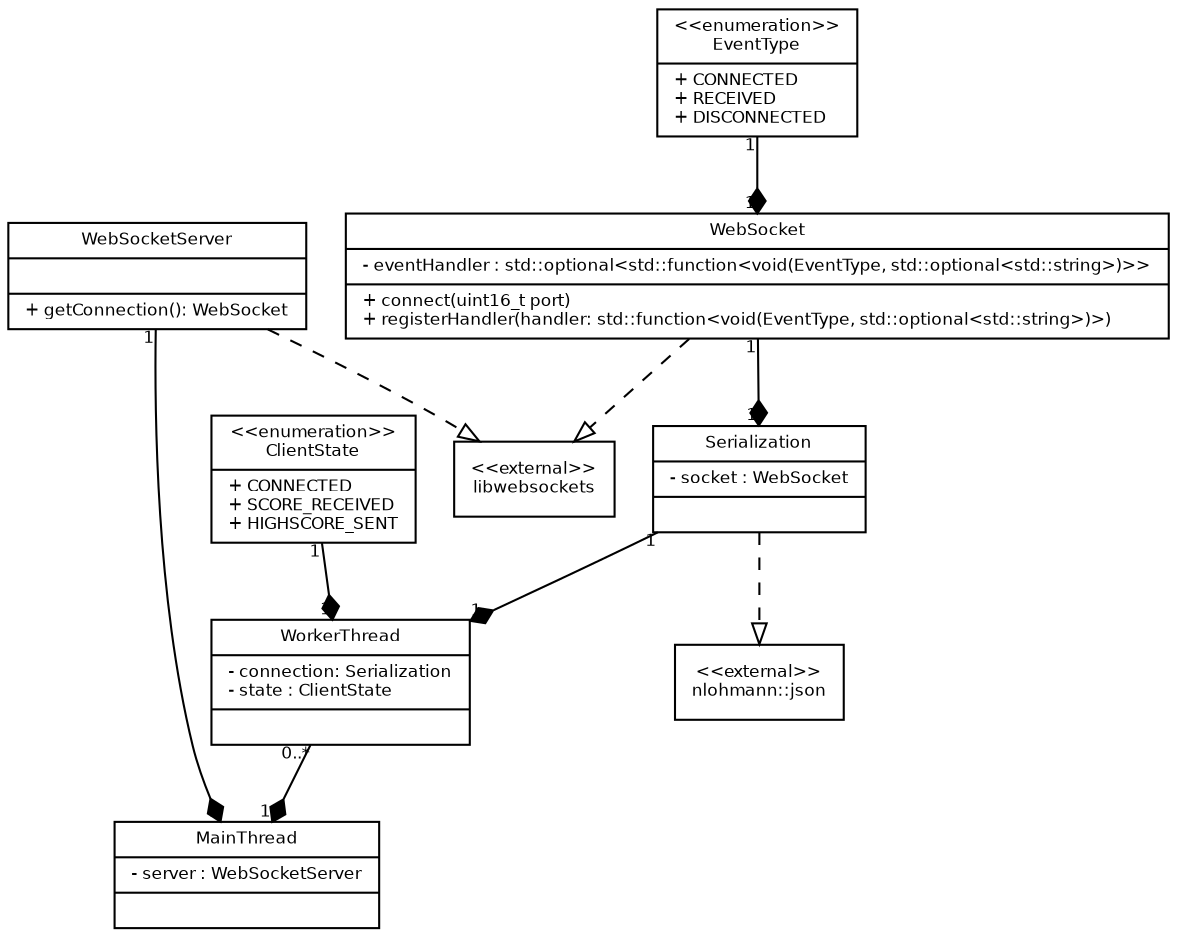 digraph G {
    fontname = "Bitstream Vera Sans"
    fontsize = 8

    node [
        fontname = "Bitstream Vera Sans"
        fontsize = 8
        shape = "record"
    ]

    edge [
        fontname = "Bitstream Vera Sans"
        fontsize = 8
    ]

    MainThread [
        label = "{MainThread|- server : WebSocketServer\l|}"
    ]

    WorkerThread [
        label = "{WorkerThread|- connection: Serialization\l- state : ClientState\l|}"
    ]

    ClientState [
        label = "{\<\<enumeration\>\>\nClientState|+ CONNECTED\l+ SCORE_RECEIVED\l+ HIGHSCORE_SENT\l}"
    ]

    WebSocketServer [
        label = "{WebSocketServer||+ getConnection(): WebSocket\l}"
    ]

    WebSocket [
        label = "{WebSocket|- eventHandler : std::optional\<std::function\<void(EventType, std::optional\<std::string\>)\>\>|+ connect(uint16_t port)\l+ registerHandler(handler: std::function\<void(EventType, std::optional\<std::string\>)\>)\l}"
    ]

    EventType [
        label = "{\<\<enumeration\>\>\nEventType|+ CONNECTED\l+ RECEIVED\l+ DISCONNECTED\l}"
    ]

    Serialization [
        label = "{Serialization|- socket : WebSocket\l|}" 
    ]

    LibWebSockets [
        label = "{\<\<external\>\>\nlibwebsockets}"
    ]

    json [
        label = "{\<\<external\>\>\nnlohmann::json}"
    ]
    
    WorkerThread -> MainThread [
        arrowhead = "diamond"

        taillabel = "0..*"
        headlabel = "1"
    ]
    WebSocketServer -> MainThread [
        arrowhead = "diamond"

        taillabel = "1"
        headlabel = "1"
    ]
    ClientState -> WorkerThread [
        arrowhead = "diamond"

        taillabel = "1"
        headlabel = "1"
    ]
    WebSocket -> Serialization [
        arrowhead = "diamond"

        taillabel = "1"
        headlabel = "1"
    ]
    EventType -> WebSocket[
        arrowhead = "diamond"

        taillabel = "1"
        headlabel = "1"
    ]
    Serialization -> WorkerThread [
        arrowhead = "diamond"

        taillabel = "1"
        headlabel = "1"
    ]
    WebSocket -> LibWebSockets [
        arrowhead = "onormal"
        style = "dashed"
    ]
    WebSocketServer -> LibWebSockets [
        arrowhead = "onormal"
        style = "dashed"
    ]
    Serialization -> json [
        arrowhead = "onormal"
        style = "dashed"
    ]
}    
